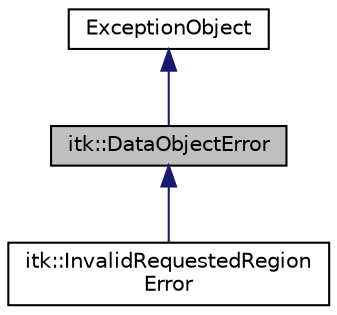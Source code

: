 digraph "itk::DataObjectError"
{
 // LATEX_PDF_SIZE
  edge [fontname="Helvetica",fontsize="10",labelfontname="Helvetica",labelfontsize="10"];
  node [fontname="Helvetica",fontsize="10",shape=record];
  Node1 [label="itk::DataObjectError",height=0.2,width=0.4,color="black", fillcolor="grey75", style="filled", fontcolor="black",tooltip="Exception object for DataObject exceptions."];
  Node2 -> Node1 [dir="back",color="midnightblue",fontsize="10",style="solid",fontname="Helvetica"];
  Node2 [label="ExceptionObject",height=0.2,width=0.4,color="black", fillcolor="white", style="filled",tooltip=" "];
  Node1 -> Node3 [dir="back",color="midnightblue",fontsize="10",style="solid",fontname="Helvetica"];
  Node3 [label="itk::InvalidRequestedRegion\lError",height=0.2,width=0.4,color="black", fillcolor="white", style="filled",URL="$classitk_1_1InvalidRequestedRegionError.html",tooltip=" "];
}
